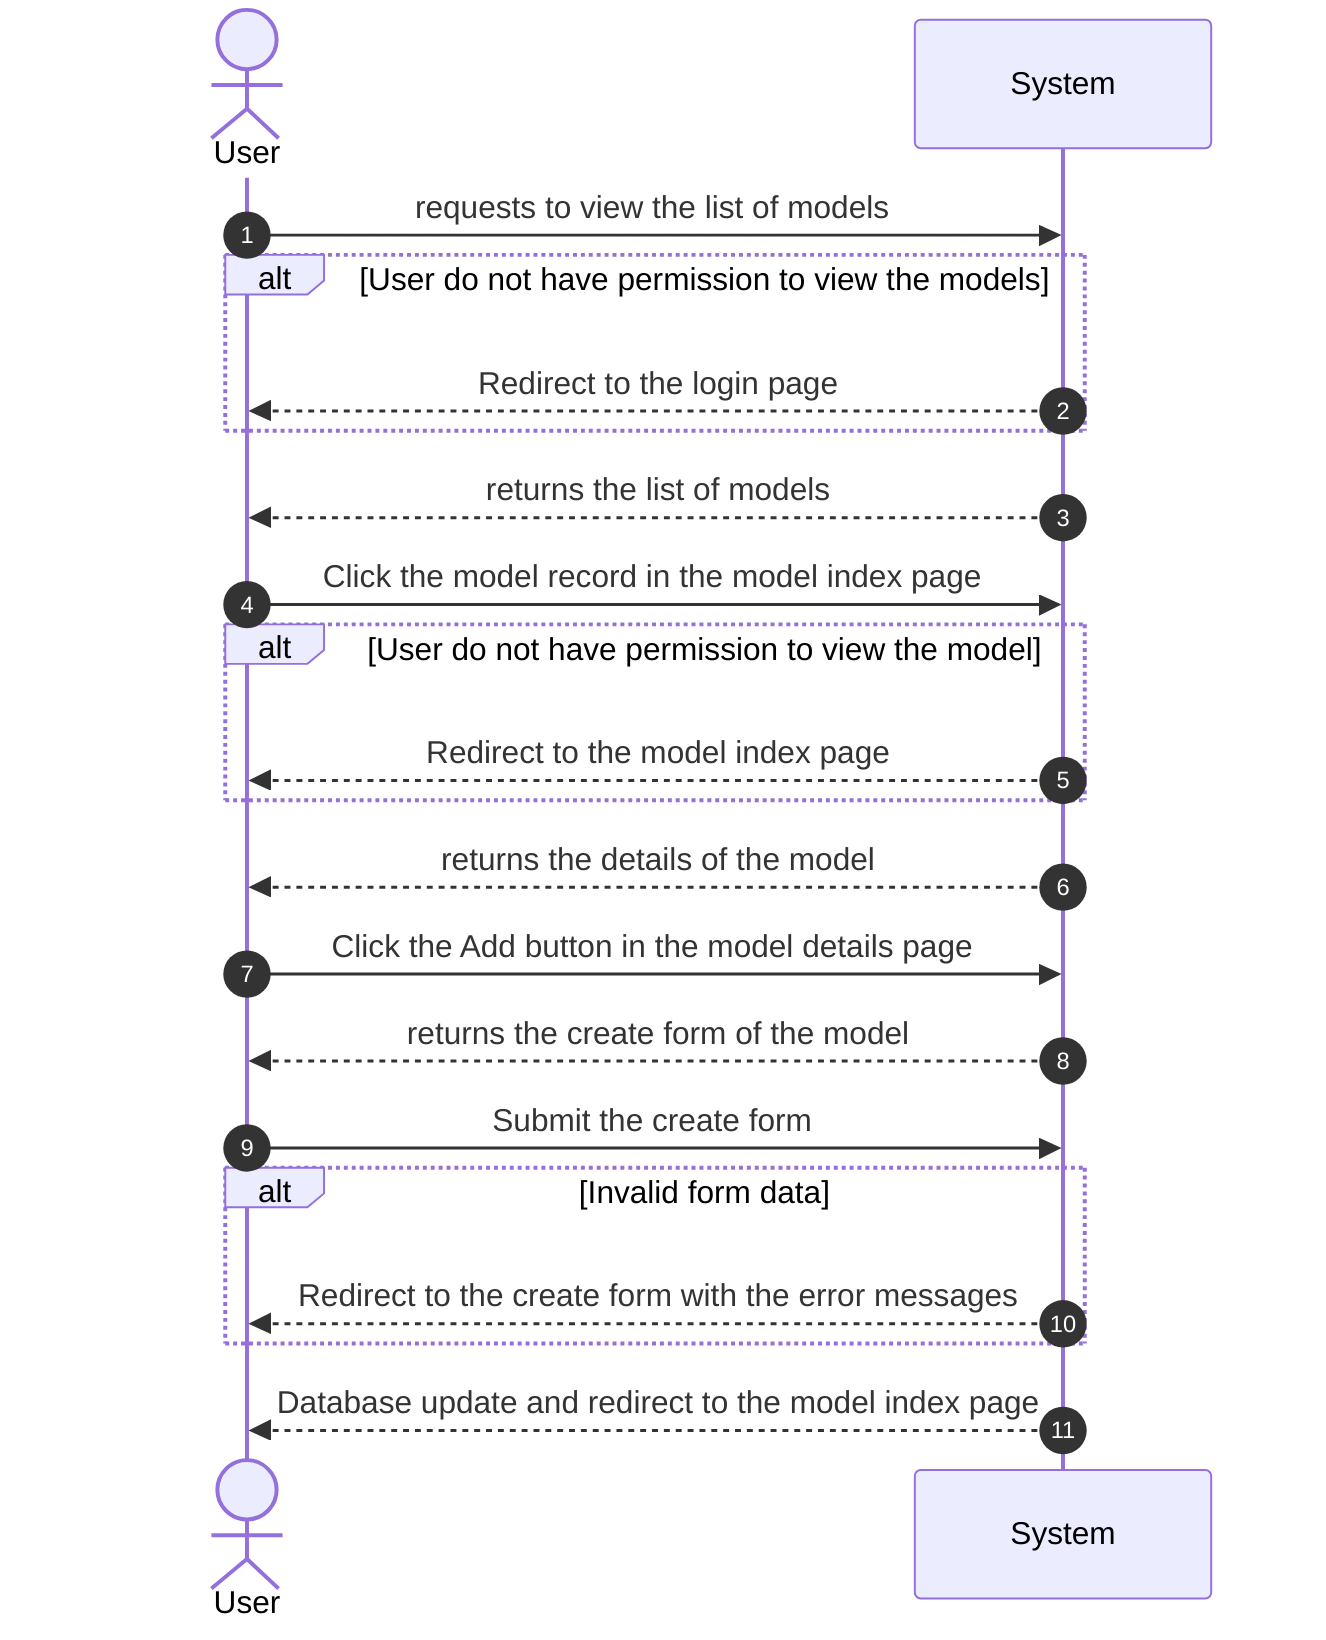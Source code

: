 sequenceDiagram
    autonumber
    actor U as User
    participant S as System

    U->>S: requests to view the list of models
    alt User do not have permission to view the models
    S-->>U: Redirect to the login page
    end
    S-->>U: returns the list of models

    U->>S: Click the model record in the model index page
    
    alt User do not have permission to view the model
    S-->>U: Redirect to the model index page
    end

    S-->>U: returns the details of the model
    U->>S: Click the Add button in the model details page

    S-->>U: returns the create form of the model
    U->>S: Submit the create form

    alt Invalid form data
    S-->>U: Redirect to the create form with the error messages
    end

    S-->>U: Database update and redirect to the model index page